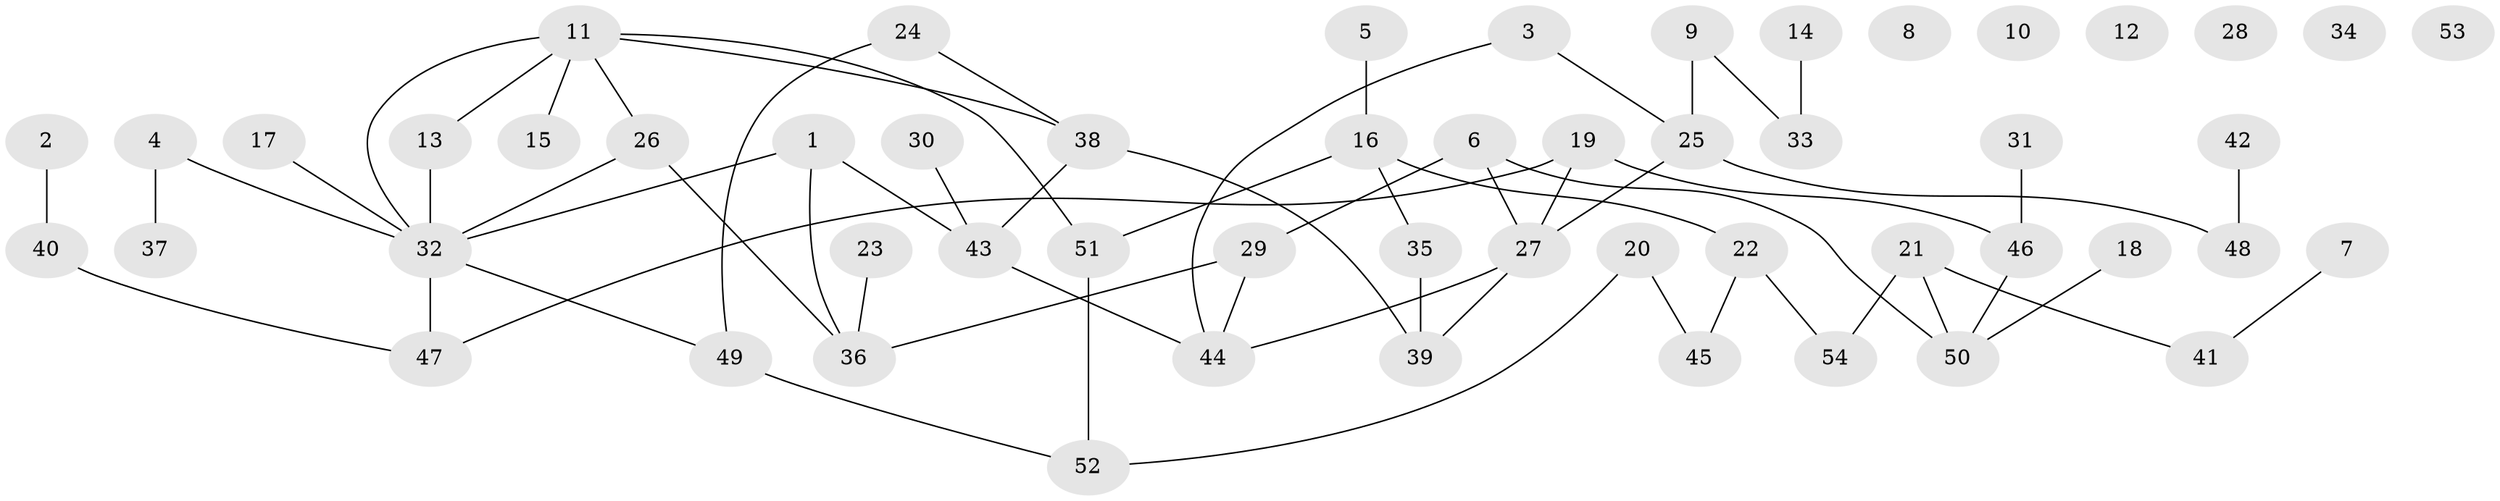 // Generated by graph-tools (version 1.1) at 2025/12/03/09/25 04:12:52]
// undirected, 54 vertices, 62 edges
graph export_dot {
graph [start="1"]
  node [color=gray90,style=filled];
  1;
  2;
  3;
  4;
  5;
  6;
  7;
  8;
  9;
  10;
  11;
  12;
  13;
  14;
  15;
  16;
  17;
  18;
  19;
  20;
  21;
  22;
  23;
  24;
  25;
  26;
  27;
  28;
  29;
  30;
  31;
  32;
  33;
  34;
  35;
  36;
  37;
  38;
  39;
  40;
  41;
  42;
  43;
  44;
  45;
  46;
  47;
  48;
  49;
  50;
  51;
  52;
  53;
  54;
  1 -- 32;
  1 -- 36;
  1 -- 43;
  2 -- 40;
  3 -- 25;
  3 -- 44;
  4 -- 32;
  4 -- 37;
  5 -- 16;
  6 -- 27;
  6 -- 29;
  6 -- 50;
  7 -- 41;
  9 -- 25;
  9 -- 33;
  11 -- 13;
  11 -- 15;
  11 -- 26;
  11 -- 32;
  11 -- 38;
  11 -- 51;
  13 -- 32;
  14 -- 33;
  16 -- 22;
  16 -- 35;
  16 -- 51;
  17 -- 32;
  18 -- 50;
  19 -- 27;
  19 -- 46;
  19 -- 47;
  20 -- 45;
  20 -- 52;
  21 -- 41;
  21 -- 50;
  21 -- 54;
  22 -- 45;
  22 -- 54;
  23 -- 36;
  24 -- 38;
  24 -- 49;
  25 -- 27;
  25 -- 48;
  26 -- 32;
  26 -- 36;
  27 -- 39;
  27 -- 44;
  29 -- 36;
  29 -- 44;
  30 -- 43;
  31 -- 46;
  32 -- 47;
  32 -- 49;
  35 -- 39;
  38 -- 39;
  38 -- 43;
  40 -- 47;
  42 -- 48;
  43 -- 44;
  46 -- 50;
  49 -- 52;
  51 -- 52;
}
